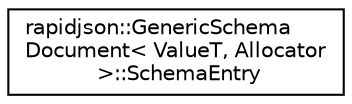 digraph "Graphical Class Hierarchy"
{
 // INTERACTIVE_SVG=YES
 // LATEX_PDF_SIZE
  edge [fontname="Helvetica",fontsize="10",labelfontname="Helvetica",labelfontsize="10"];
  node [fontname="Helvetica",fontsize="10",shape=record];
  rankdir="LR";
  Node0 [label="rapidjson::GenericSchema\lDocument\< ValueT, Allocator\l \>::SchemaEntry",height=0.2,width=0.4,color="black", fillcolor="white", style="filled",URL="$structrapidjson_1_1_generic_schema_document_1_1_schema_entry.html",tooltip=" "];
}
